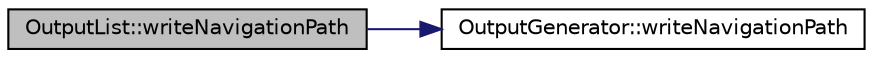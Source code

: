 digraph "OutputList::writeNavigationPath"
{
 // LATEX_PDF_SIZE
  edge [fontname="Helvetica",fontsize="10",labelfontname="Helvetica",labelfontsize="10"];
  node [fontname="Helvetica",fontsize="10",shape=record];
  rankdir="LR";
  Node1 [label="OutputList::writeNavigationPath",height=0.2,width=0.4,color="black", fillcolor="grey75", style="filled", fontcolor="black",tooltip=" "];
  Node1 -> Node2 [color="midnightblue",fontsize="10",style="solid",fontname="Helvetica"];
  Node2 [label="OutputGenerator::writeNavigationPath",height=0.2,width=0.4,color="black", fillcolor="white", style="filled",URL="$classOutputGenerator.html#a82c0a0b69d93652d92b1aea3621db77a",tooltip=" "];
}
